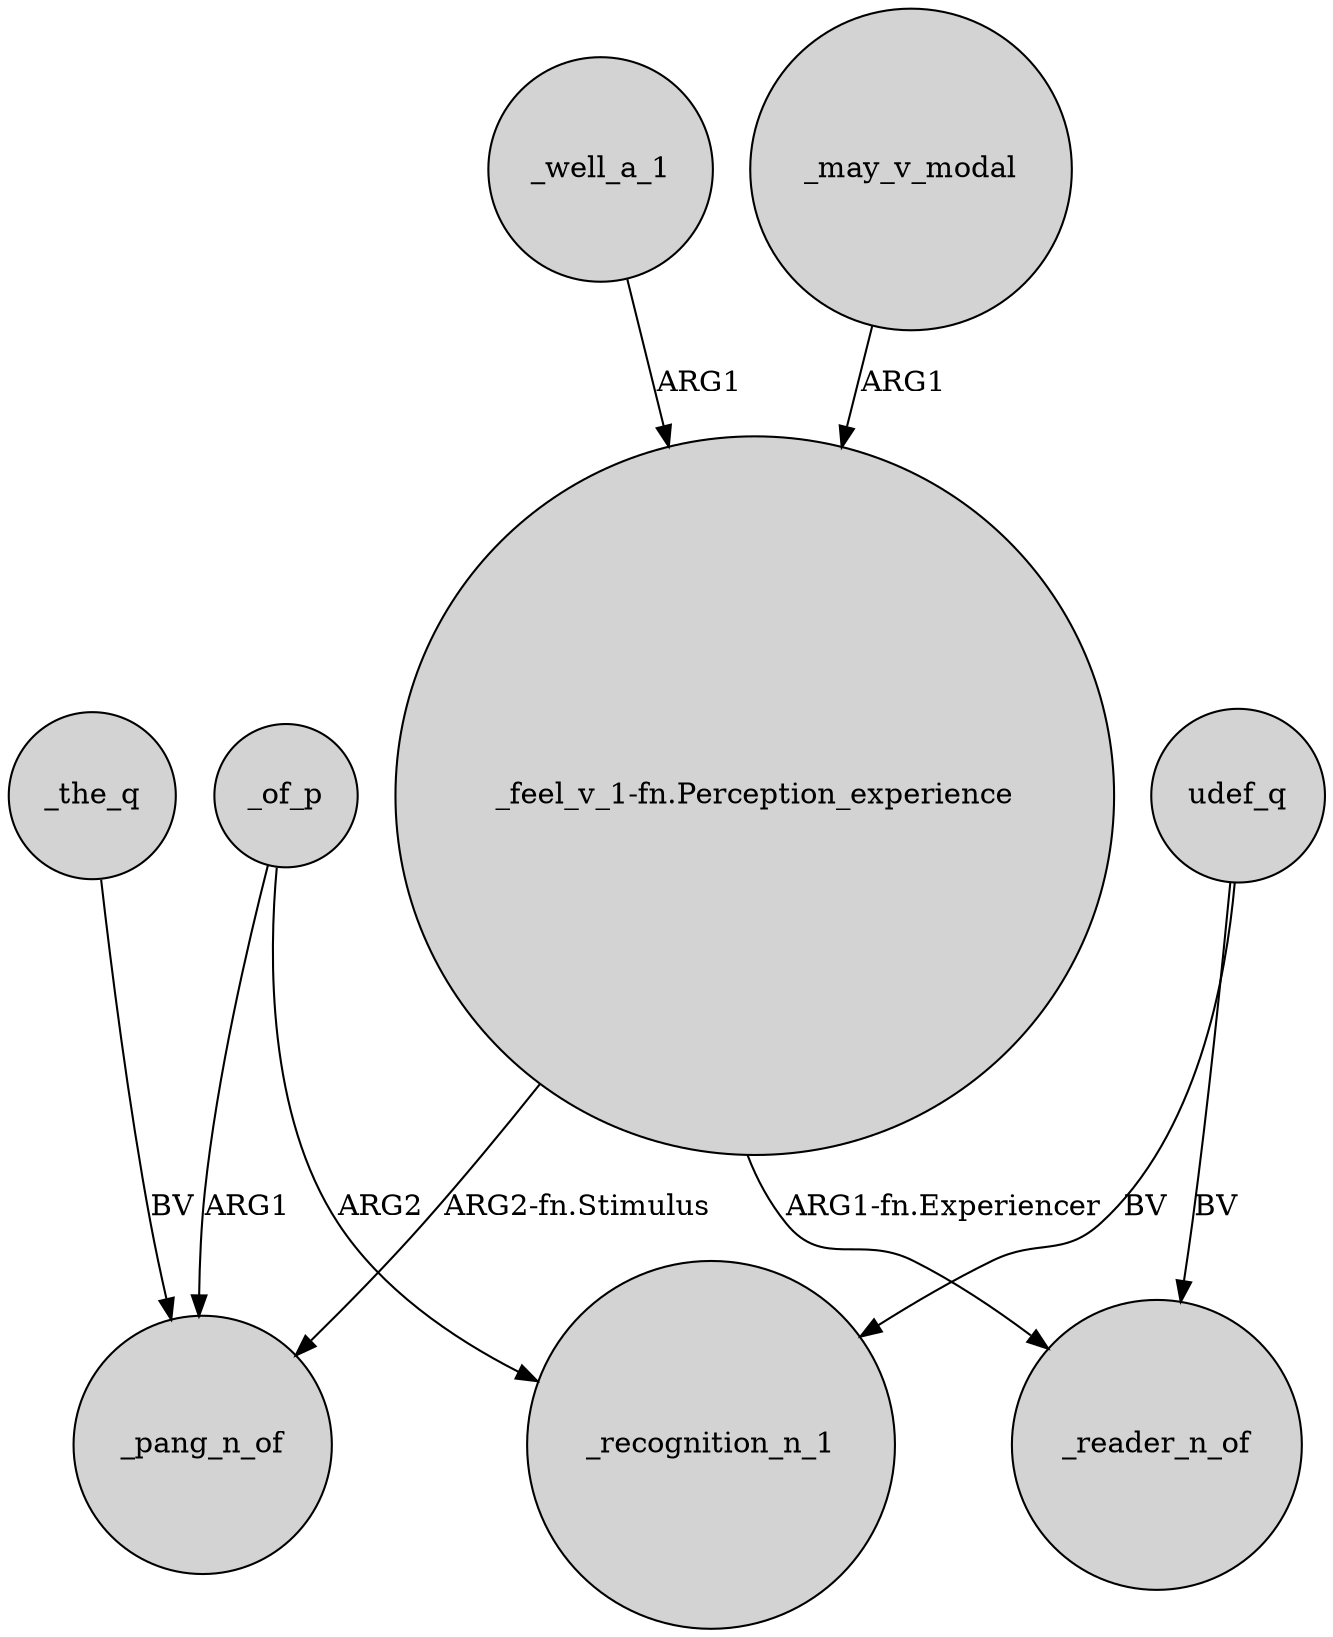 digraph {
	node [shape=circle style=filled]
	_of_p -> _pang_n_of [label=ARG1]
	udef_q -> _reader_n_of [label=BV]
	_well_a_1 -> "_feel_v_1-fn.Perception_experience" [label=ARG1]
	_may_v_modal -> "_feel_v_1-fn.Perception_experience" [label=ARG1]
	_of_p -> _recognition_n_1 [label=ARG2]
	"_feel_v_1-fn.Perception_experience" -> _reader_n_of [label="ARG1-fn.Experiencer"]
	udef_q -> _recognition_n_1 [label=BV]
	"_feel_v_1-fn.Perception_experience" -> _pang_n_of [label="ARG2-fn.Stimulus"]
	_the_q -> _pang_n_of [label=BV]
}
